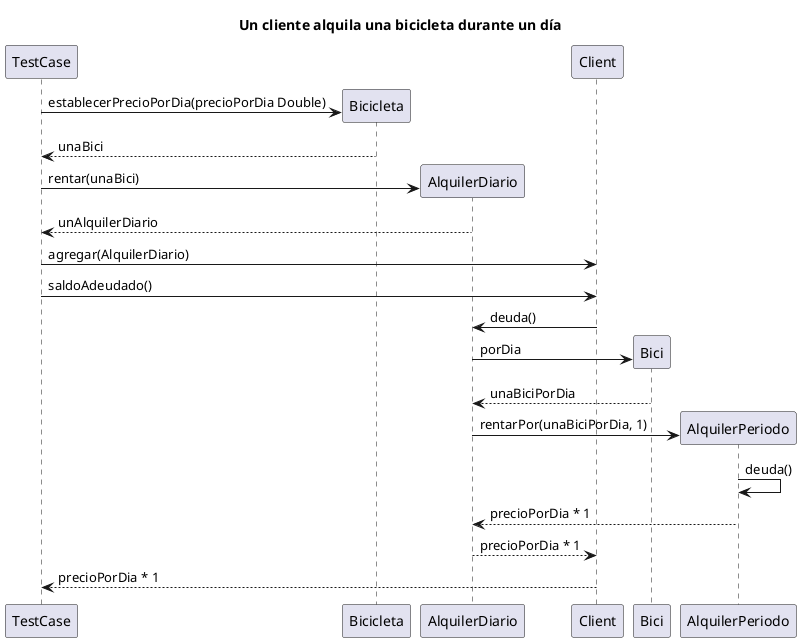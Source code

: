 @startuml

title: Un cliente alquila una bicicleta durante un día

TestCase -> Bicicleta ** : establecerPrecioPorDia(precioPorDia Double)
return unaBici
TestCase -> AlquilerDiario ** : rentar(unaBici)
return unAlquilerDiario
TestCase -> Client: agregar(AlquilerDiario)

TestCase -> Client: saldoAdeudado()
Client -> AlquilerDiario: deuda()

AlquilerDiario -> Bici ** : porDia
return unaBiciPorDia

AlquilerDiario -> AlquilerPeriodo ** : rentarPor(unaBiciPorDia, 1)

AlquilerPeriodo -> AlquilerPeriodo: deuda()
AlquilerPeriodo --> AlquilerDiario: precioPorDia * 1
AlquilerDiario --> Client: precioPorDia * 1
Client --> TestCase: precioPorDia * 1

@enduml 
